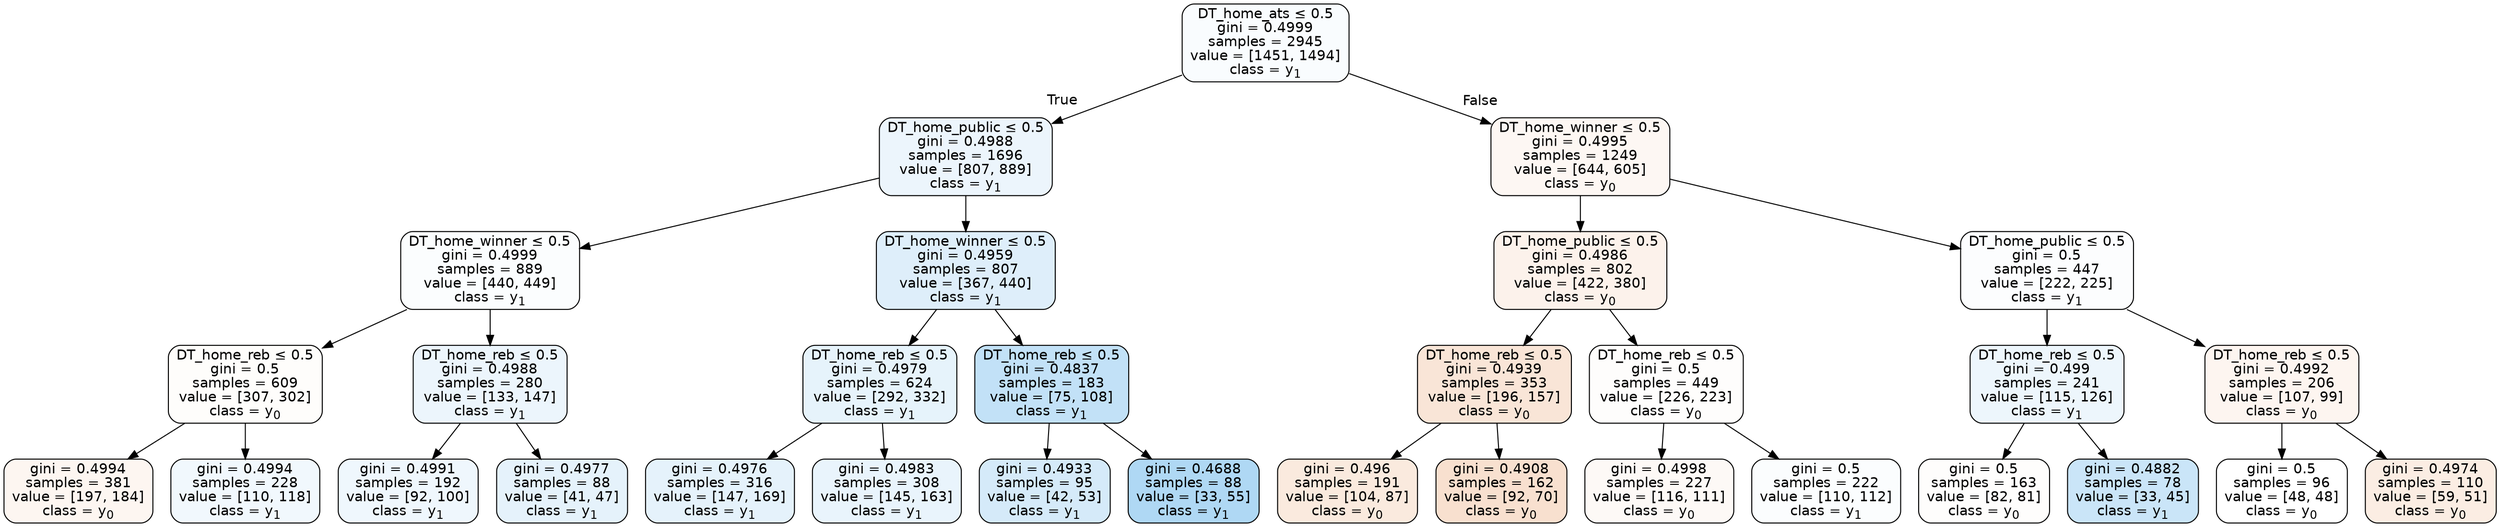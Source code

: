 digraph Tree {
node [shape=box, style="filled, rounded", color="black", fontname=helvetica] ;
edge [fontname=helvetica] ;
0 [label=<DT_home_ats &le; 0.5<br/>gini = 0.4999<br/>samples = 2945<br/>value = [1451, 1494]<br/>class = y<SUB>1</SUB>>, fillcolor="#399de507"] ;
1 [label=<DT_home_public &le; 0.5<br/>gini = 0.4988<br/>samples = 1696<br/>value = [807, 889]<br/>class = y<SUB>1</SUB>>, fillcolor="#399de518"] ;
0 -> 1 [labeldistance=2.5, labelangle=45, headlabel="True"] ;
2 [label=<DT_home_winner &le; 0.5<br/>gini = 0.4999<br/>samples = 889<br/>value = [440, 449]<br/>class = y<SUB>1</SUB>>, fillcolor="#399de505"] ;
1 -> 2 ;
3 [label=<DT_home_reb &le; 0.5<br/>gini = 0.5<br/>samples = 609<br/>value = [307, 302]<br/>class = y<SUB>0</SUB>>, fillcolor="#e5813904"] ;
2 -> 3 ;
4 [label=<gini = 0.4994<br/>samples = 381<br/>value = [197, 184]<br/>class = y<SUB>0</SUB>>, fillcolor="#e5813911"] ;
3 -> 4 ;
5 [label=<gini = 0.4994<br/>samples = 228<br/>value = [110, 118]<br/>class = y<SUB>1</SUB>>, fillcolor="#399de511"] ;
3 -> 5 ;
6 [label=<DT_home_reb &le; 0.5<br/>gini = 0.4988<br/>samples = 280<br/>value = [133, 147]<br/>class = y<SUB>1</SUB>>, fillcolor="#399de518"] ;
2 -> 6 ;
7 [label=<gini = 0.4991<br/>samples = 192<br/>value = [92, 100]<br/>class = y<SUB>1</SUB>>, fillcolor="#399de514"] ;
6 -> 7 ;
8 [label=<gini = 0.4977<br/>samples = 88<br/>value = [41, 47]<br/>class = y<SUB>1</SUB>>, fillcolor="#399de521"] ;
6 -> 8 ;
9 [label=<DT_home_winner &le; 0.5<br/>gini = 0.4959<br/>samples = 807<br/>value = [367, 440]<br/>class = y<SUB>1</SUB>>, fillcolor="#399de52a"] ;
1 -> 9 ;
10 [label=<DT_home_reb &le; 0.5<br/>gini = 0.4979<br/>samples = 624<br/>value = [292, 332]<br/>class = y<SUB>1</SUB>>, fillcolor="#399de51f"] ;
9 -> 10 ;
11 [label=<gini = 0.4976<br/>samples = 316<br/>value = [147, 169]<br/>class = y<SUB>1</SUB>>, fillcolor="#399de521"] ;
10 -> 11 ;
12 [label=<gini = 0.4983<br/>samples = 308<br/>value = [145, 163]<br/>class = y<SUB>1</SUB>>, fillcolor="#399de51c"] ;
10 -> 12 ;
13 [label=<DT_home_reb &le; 0.5<br/>gini = 0.4837<br/>samples = 183<br/>value = [75, 108]<br/>class = y<SUB>1</SUB>>, fillcolor="#399de54e"] ;
9 -> 13 ;
14 [label=<gini = 0.4933<br/>samples = 95<br/>value = [42, 53]<br/>class = y<SUB>1</SUB>>, fillcolor="#399de535"] ;
13 -> 14 ;
15 [label=<gini = 0.4688<br/>samples = 88<br/>value = [33, 55]<br/>class = y<SUB>1</SUB>>, fillcolor="#399de566"] ;
13 -> 15 ;
16 [label=<DT_home_winner &le; 0.5<br/>gini = 0.4995<br/>samples = 1249<br/>value = [644, 605]<br/>class = y<SUB>0</SUB>>, fillcolor="#e581390f"] ;
0 -> 16 [labeldistance=2.5, labelangle=-45, headlabel="False"] ;
17 [label=<DT_home_public &le; 0.5<br/>gini = 0.4986<br/>samples = 802<br/>value = [422, 380]<br/>class = y<SUB>0</SUB>>, fillcolor="#e5813919"] ;
16 -> 17 ;
18 [label=<DT_home_reb &le; 0.5<br/>gini = 0.4939<br/>samples = 353<br/>value = [196, 157]<br/>class = y<SUB>0</SUB>>, fillcolor="#e5813933"] ;
17 -> 18 ;
19 [label=<gini = 0.496<br/>samples = 191<br/>value = [104, 87]<br/>class = y<SUB>0</SUB>>, fillcolor="#e581392a"] ;
18 -> 19 ;
20 [label=<gini = 0.4908<br/>samples = 162<br/>value = [92, 70]<br/>class = y<SUB>0</SUB>>, fillcolor="#e581393d"] ;
18 -> 20 ;
21 [label=<DT_home_reb &le; 0.5<br/>gini = 0.5<br/>samples = 449<br/>value = [226, 223]<br/>class = y<SUB>0</SUB>>, fillcolor="#e5813903"] ;
17 -> 21 ;
22 [label=<gini = 0.4998<br/>samples = 227<br/>value = [116, 111]<br/>class = y<SUB>0</SUB>>, fillcolor="#e581390b"] ;
21 -> 22 ;
23 [label=<gini = 0.5<br/>samples = 222<br/>value = [110, 112]<br/>class = y<SUB>1</SUB>>, fillcolor="#399de505"] ;
21 -> 23 ;
24 [label=<DT_home_public &le; 0.5<br/>gini = 0.5<br/>samples = 447<br/>value = [222, 225]<br/>class = y<SUB>1</SUB>>, fillcolor="#399de503"] ;
16 -> 24 ;
25 [label=<DT_home_reb &le; 0.5<br/>gini = 0.499<br/>samples = 241<br/>value = [115, 126]<br/>class = y<SUB>1</SUB>>, fillcolor="#399de516"] ;
24 -> 25 ;
26 [label=<gini = 0.5<br/>samples = 163<br/>value = [82, 81]<br/>class = y<SUB>0</SUB>>, fillcolor="#e5813903"] ;
25 -> 26 ;
27 [label=<gini = 0.4882<br/>samples = 78<br/>value = [33, 45]<br/>class = y<SUB>1</SUB>>, fillcolor="#399de544"] ;
25 -> 27 ;
28 [label=<DT_home_reb &le; 0.5<br/>gini = 0.4992<br/>samples = 206<br/>value = [107, 99]<br/>class = y<SUB>0</SUB>>, fillcolor="#e5813913"] ;
24 -> 28 ;
29 [label=<gini = 0.5<br/>samples = 96<br/>value = [48, 48]<br/>class = y<SUB>0</SUB>>, fillcolor="#e5813900"] ;
28 -> 29 ;
30 [label=<gini = 0.4974<br/>samples = 110<br/>value = [59, 51]<br/>class = y<SUB>0</SUB>>, fillcolor="#e5813923"] ;
28 -> 30 ;
}